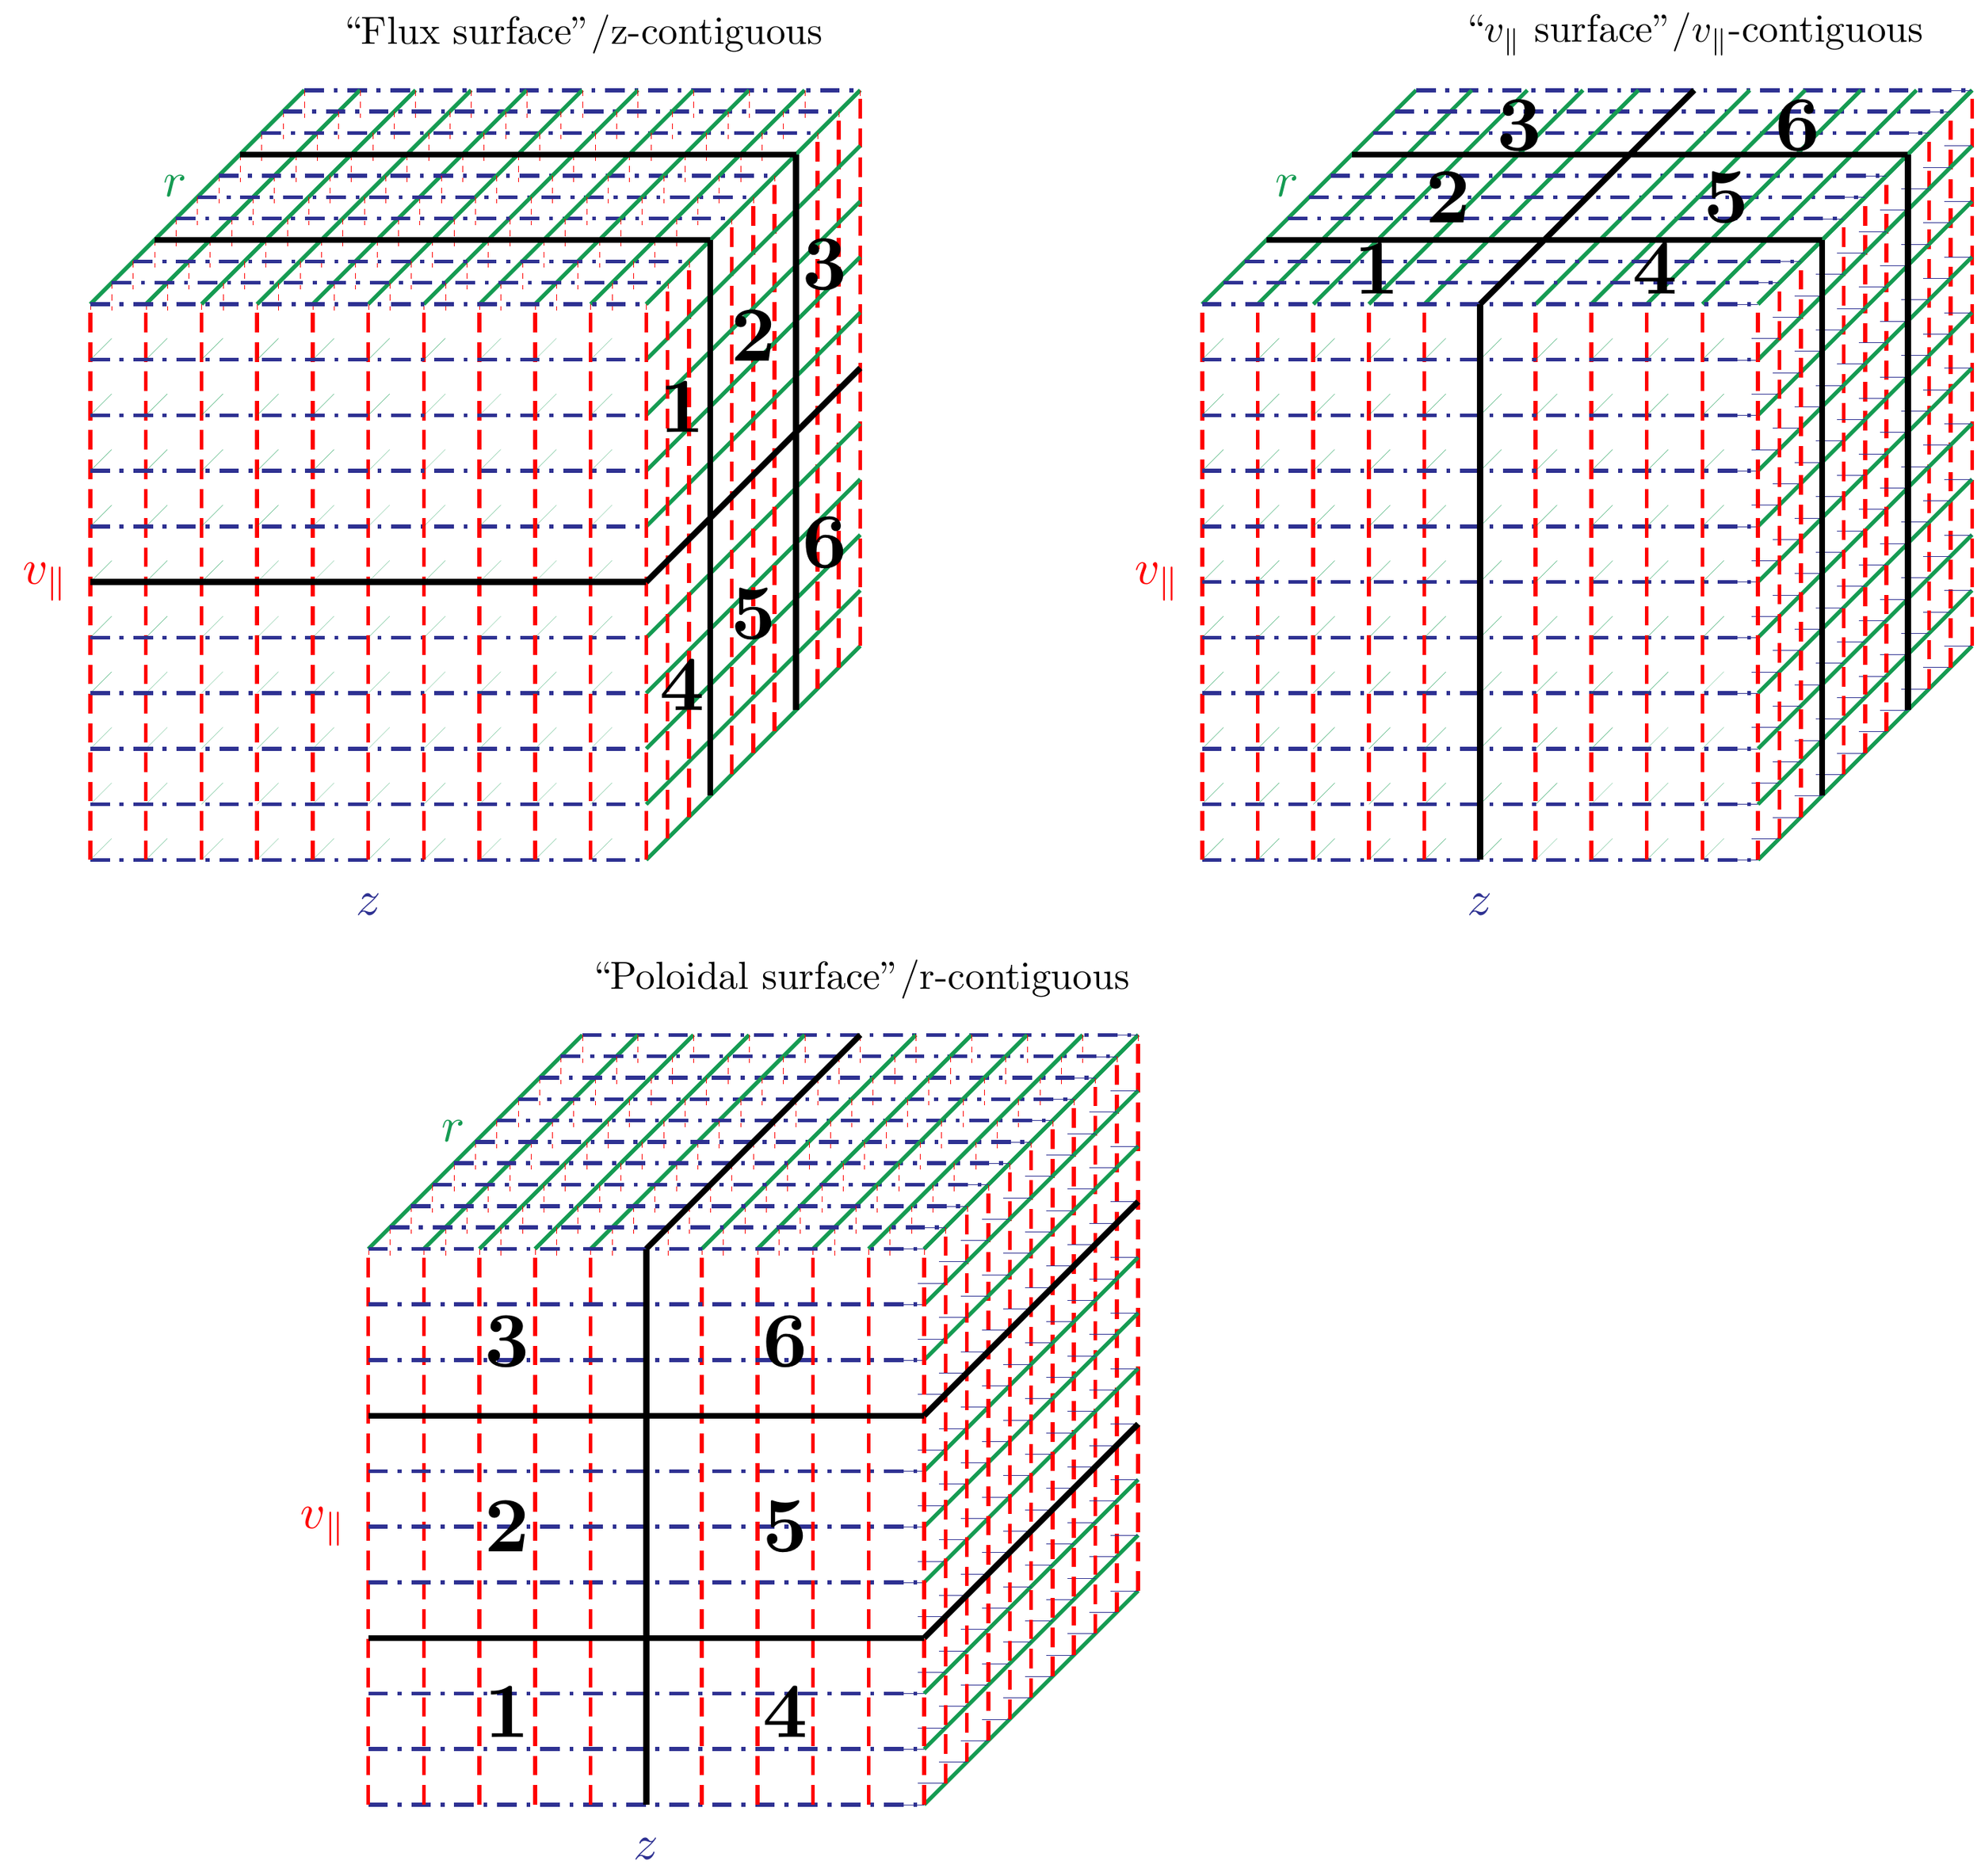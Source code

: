 \documentclass{standalone}
\usepackage[dvipsnames]{xcolor}
\usepackage{tikz}
%\usepackage{pgfplots}
%\usepackage{pgfplotstable}
%\pgfplotsset{compat=1.5}

\tikzstyle{v par}=              [dash pattern=on 10pt off 5pt,color=red,line width = 2pt]
\tikzstyle{z direction}=      [dash pattern=on 10pt off 5pt on 2pt off 5pt, color=Blue,line width = 2pt]

\begin{document}
{
\begin{tikzpicture}
\def\n{10}
\foreach \x in{0,...,\n}
{   \draw[z direction] (0,\x ,\n) -- (\n,\x ,\n);
    \draw[v par] (\x ,0,\n) -- (\x ,\n,\n);
    \draw[ForestGreen,line width=2pt] (\n,\x ,\n) -- (\n,\x ,0);
    \draw[ForestGreen,line width=2pt] (\x ,\n,\n) -- (\x ,\n,0);
    \draw[v par] (\n,0,\x ) -- (\n,\n,\x );
    \draw[z direction] (0,\n,\x ) -- (\n,\n,\x );
    \foreach \y in {0,...,\n}
     {
      \draw[ForestGreen,line width=0.1pt] (\x,\y,\n) -- (\x,\y,\n-1);
      \draw[red,dashed,line width=0.1pt] (\x,\n,\y) -- (\x,\n-0.5,\y);
      %\draw[Blue,line width=0.1pt] (\n,\x,\y) -- (\n-0.5,\x,\y);
     }
}
\node[scale=2.5,Blue] at (\n/2,-.8,\n) {$z$};
\node[scale=2.5,red] at (-.8,\n/2,\n) {$v_\parallel$};
\node[scale=2.5,ForestGreen] at (-0.4,\n+0.2,\n/2) {$r$};

%\draw (-4,9) circle (1);
%\node[scale=2.5] at (-4,9) {1};

\node[scale=2] at (5,11) {``Flux surface"/z-contiguous};

\draw[line width=3pt] (0,5,\n) -- (\n,5,\n);
\draw[line width=3pt] (\n,5,0) -- (\n,5,\n);
\draw[line width=3pt] (0,\n,3) -- (\n,\n,3);
\draw[line width=3pt] (\n,0,3) -- (\n,\n,3);
\draw[line width=3pt] (0,\n,7) -- (\n,\n,7);
\draw[line width=3pt] (\n,0,7) -- (\n,\n,7);

\node[scale=4] at (\n,\n*3/4,\n*5/6) {\bf 1};
\node[scale=4] at (\n,\n*3/4,\n*3/6) {\bf 2};
\node[scale=4] at (\n,\n*3/4,\n/6) {\bf 3};
\node[scale=4] at (\n,\n/4,\n*5/6) {\bf 4};
\node[scale=4] at (\n,\n/4,\n*3/6) {\bf 5};
\node[scale=4] at (\n,\n/4,\n/6) {\bf 6};

\begin{scope}[xshift=2*\n cm]
 \foreach \x in{0,...,\n}
{   \draw[z direction] (0,\x ,\n) -- (\n,\x ,\n);
    \draw[v par] (\x ,0,\n) -- (\x ,\n,\n);
    \draw[ForestGreen,line width=2pt] (\n,\x ,\n) -- (\n,\x ,0);
    \draw[ForestGreen,line width=2pt] (\x ,\n,\n) -- (\x ,\n,0);
    \draw[v par] (\n,0,\x ) -- (\n,\n,\x );
    \draw[z direction] (0,\n,\x ) -- (\n,\n,\x );
    \foreach \y in {0,...,\n}
     {
      \draw[ForestGreen,line width=0.1pt] (\x,\y,\n) -- (\x,\y,\n-1);
      %\draw[red,dashed,line width=0.1pt] (\x,\n,\y) -- (\x,\n-0.5,\y);
      \draw[Blue,line width=0.1pt] (\n,\x,\y) -- (\n-0.5,\x,\y);
     }
  }
  \node[scale=2.5,Blue] at (\n/2,-.8,\n) {$z$};
  \node[scale=2.5,red] at (-.8,\n/2,\n) {$v_\parallel$};
  \node[scale=2.5,ForestGreen] at (-0.4,\n+0.2,\n/2) {$r$};

  %\draw (-4,9) circle (1);
  %\node[scale=2.5] at (-4,9) {2};
  
  \node[scale=2] at (5,11) {``$v_\parallel$ surface"/$v_\parallel$-contiguous};

  \draw[line width=3pt] (5,0,\n) -- (5,\n,\n);
  \draw[line width=3pt] (5,\n,0) -- (5,\n,\n);
  \draw[line width=3pt] (0,\n,3) -- (\n,\n,3);
  \draw[line width=3pt] (\n,0,3) -- (\n,\n,3);
  \draw[line width=3pt] (0,\n,7) -- (\n,\n,7);
  \draw[line width=3pt] (\n,0,7) -- (\n,\n,7);

  \node[scale=4] at (\n/4,\n,\n*5/6) {\bf 1};
  \node[scale=4] at (\n/4,\n,\n/2) {\bf 2};
  \node[scale=4] at (\n/4,\n,\n/6) {\bf 3};
  \node[scale=4] at (\n*3/4,\n,\n*5/6) {\bf 4};
  \node[scale=4] at (\n*3/4,\n,\n/2) {\bf 5};
  \node[scale=4] at (\n*3/4,\n,\n/6) {\bf 6};
\end{scope}

\begin{scope}[yshift=-1.7*\n cm,xshift=.5*\n cm]
 \foreach \x in{0,...,\n}
{   \draw[z direction] (0,\x ,\n) -- (\n,\x ,\n);
    \draw[v par] (\x ,0,\n) -- (\x ,\n,\n);
    \draw[ForestGreen,line width=2pt] (\n,\x ,\n) -- (\n,\x ,0);
    \draw[ForestGreen,line width=2pt] (\x ,\n,\n) -- (\x ,\n,0);
    \draw[v par] (\n,0,\x ) -- (\n,\n,\x );
    \draw[z direction] (0,\n,\x ) -- (\n,\n,\x );
    \foreach \y in {0,...,\n}
     {
      %\draw[ForestGreen,line width=0.1pt] (\x,\y,\n) -- (\x,\y,\n-1);
      \draw[red,dashed,line width=0.1pt] (\x,\n,\y) -- (\x,\n-0.5,\y);
      \draw[Blue,line width=0.1pt] (\n,\x,\y) -- (\n-0.5,\x,\y);
     }
  }
  \node[scale=2.5,Blue] at (\n/2,-.8,\n) {$z$};
  \node[scale=2.5,red] at (-.8,\n/2,\n) {$v_\parallel$};
  \node[scale=2.5,ForestGreen] at (-0.4,\n+0.2,\n/2) {$r$};

  %\draw (-4,9) circle (1);
  %\node[scale=2.5] at (-4,9) {3};
  
  \node[scale=2] at (5,11) {``Poloidal surface"/r-contiguous};
  
  \draw[line width=3pt] (5,0,\n) -- (5,\n,\n);
  \draw[line width=3pt] (5,\n,0) -- (5,\n,\n);
  \draw[line width=3pt] (0,3,\n) -- (\n,3,\n);
  \draw[line width=3pt] (\n,3,0) -- (\n,3,\n);
  \draw[line width=3pt] (0,7,\n) -- (\n,7,\n);
  \draw[line width=3pt] (\n,7,0) -- (\n,7,\n);

  \node[scale=4] at (\n/4,\n*5/6,\n) {\bf 3};
  \node[scale=4] at (\n/4,\n/2,\n) {\bf 2};
  \node[scale=4] at (\n/4,\n/6,\n) {\bf 1};
  \node[scale=4] at (\n*3/4,\n*5/6,\n) {\bf 6};
  \node[scale=4] at (\n*3/4,\n/2,\n) {\bf 5};
  \node[scale=4] at (\n*3/4,\n/6,\n) {\bf 4};
\end{scope}

\end{tikzpicture}
}
\end{document}